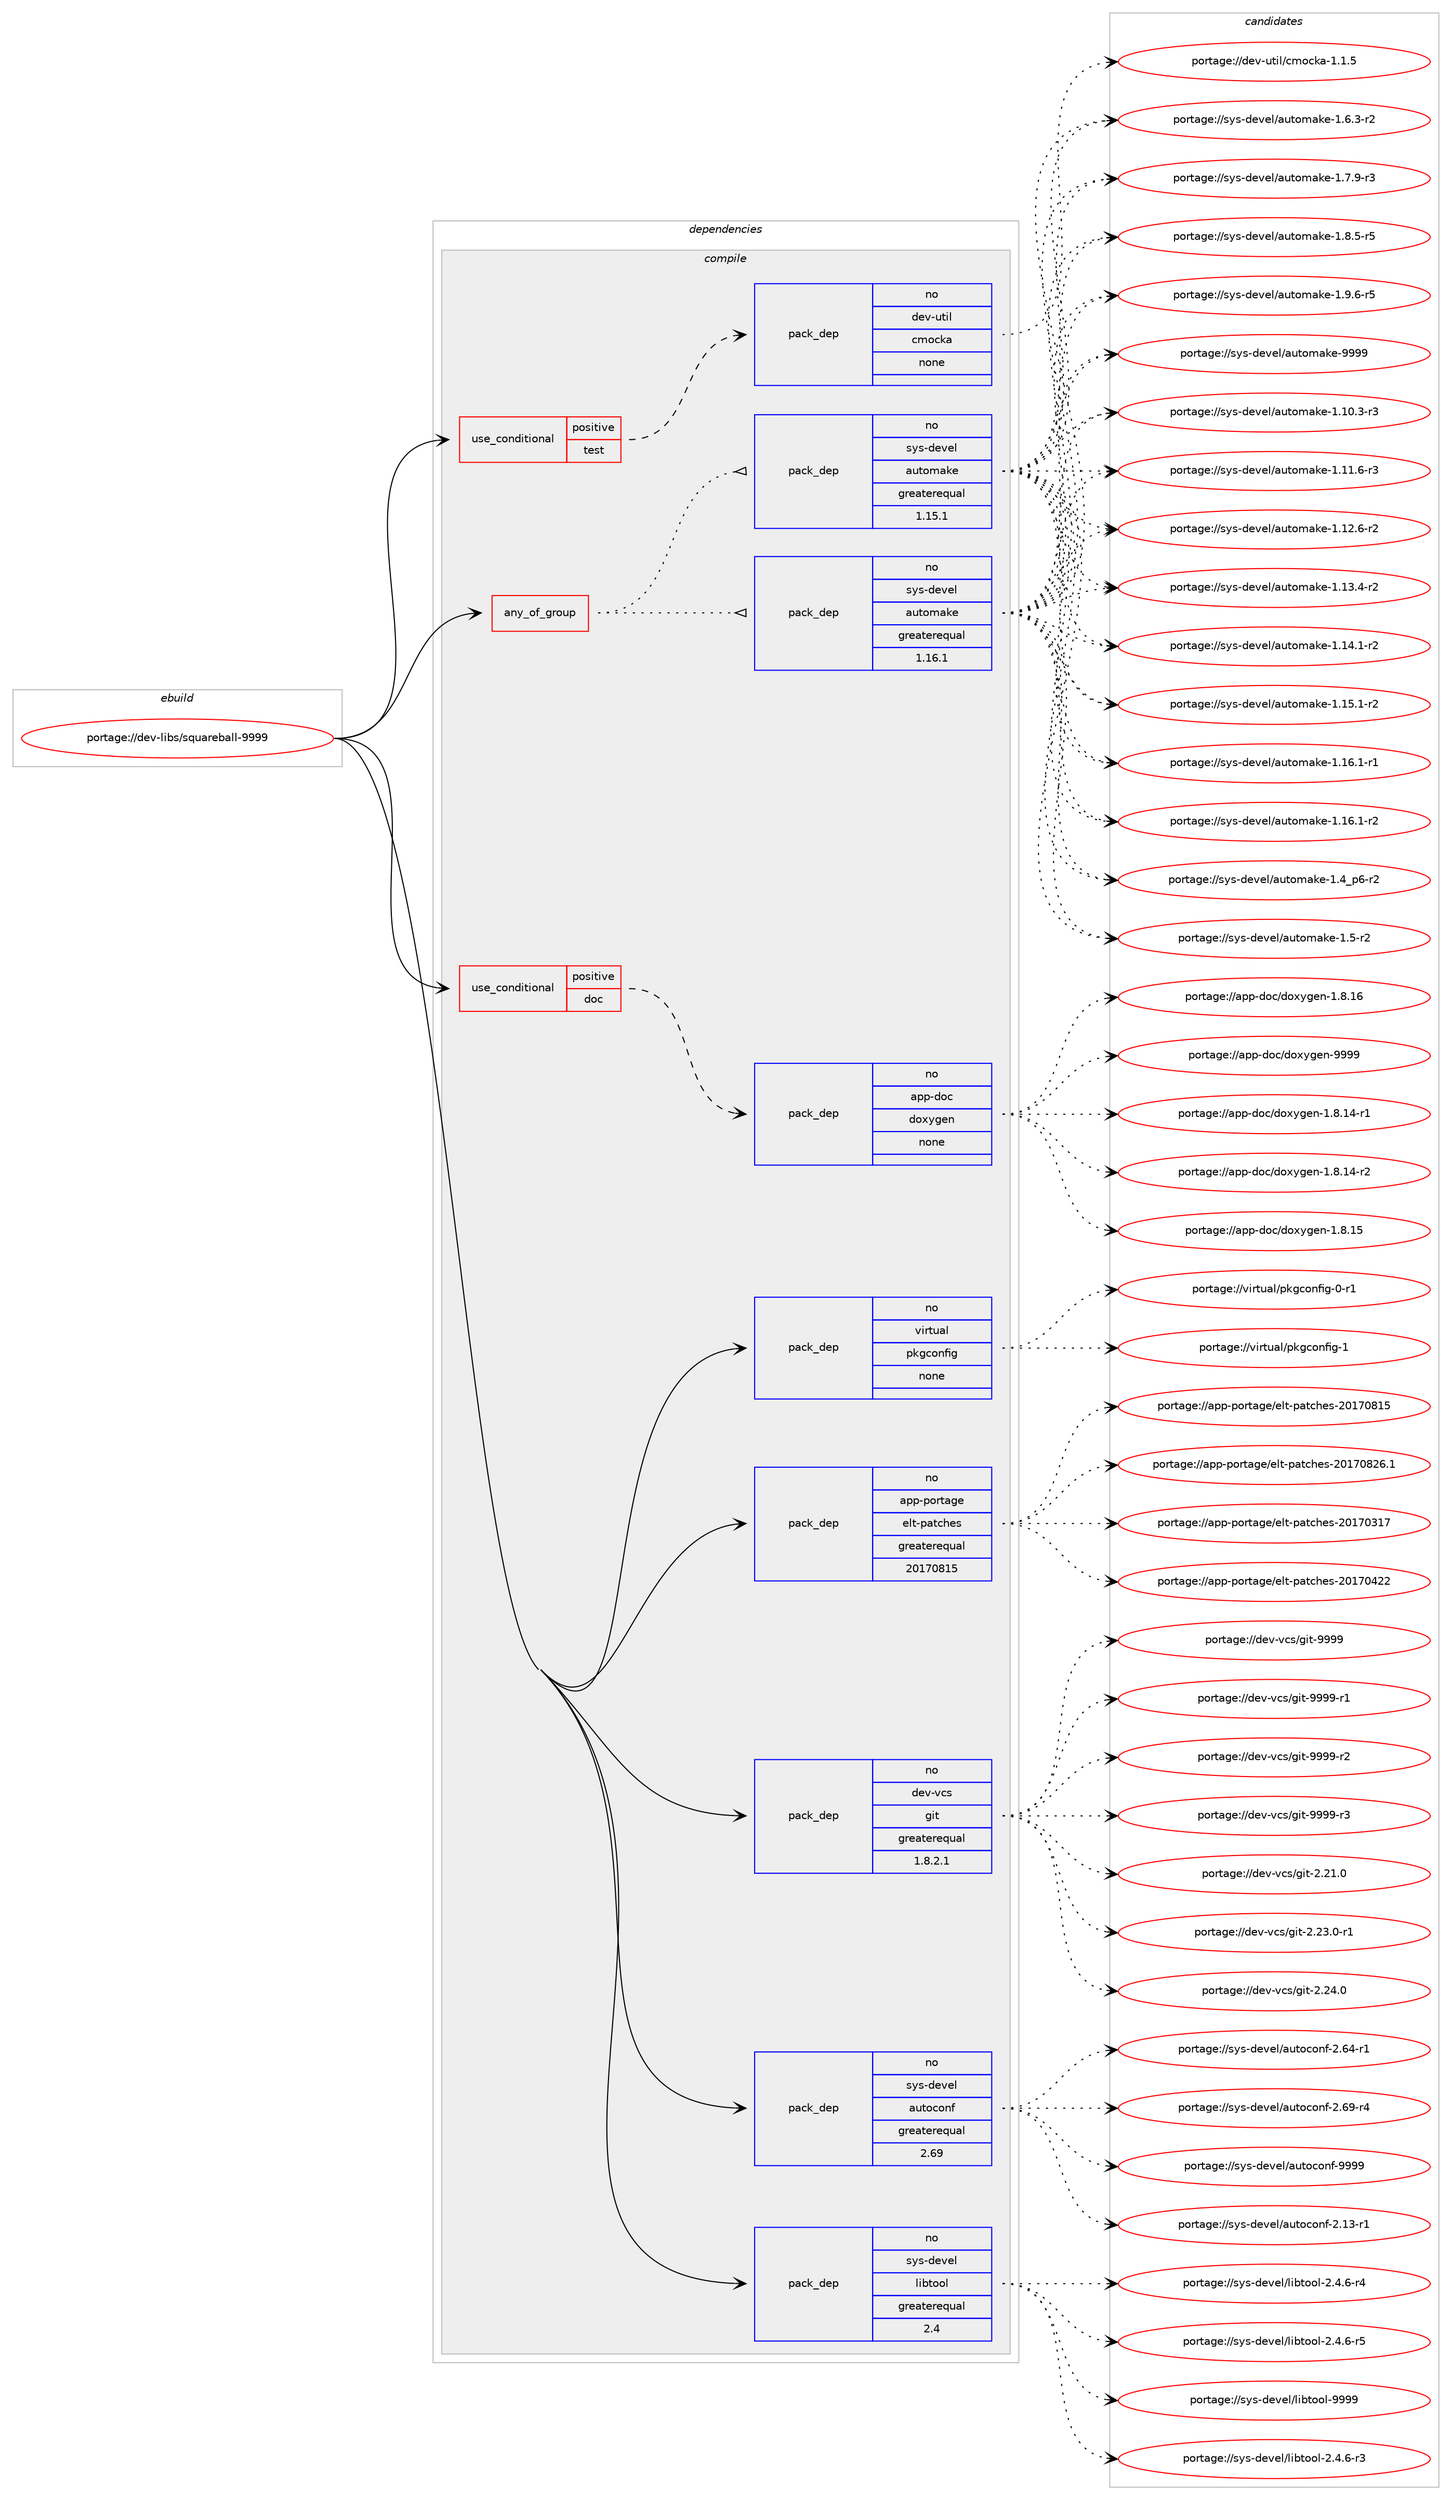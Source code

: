 digraph prolog {

# *************
# Graph options
# *************

newrank=true;
concentrate=true;
compound=true;
graph [rankdir=LR,fontname=Helvetica,fontsize=10,ranksep=1.5];#, ranksep=2.5, nodesep=0.2];
edge  [arrowhead=vee];
node  [fontname=Helvetica,fontsize=10];

# **********
# The ebuild
# **********

subgraph cluster_leftcol {
color=gray;
rank=same;
label=<<i>ebuild</i>>;
id [label="portage://dev-libs/squareball-9999", color=red, width=4, href="../dev-libs/squareball-9999.svg"];
}

# ****************
# The dependencies
# ****************

subgraph cluster_midcol {
color=gray;
label=<<i>dependencies</i>>;
subgraph cluster_compile {
fillcolor="#eeeeee";
style=filled;
label=<<i>compile</i>>;
subgraph any3052 {
dependency103995 [label=<<TABLE BORDER="0" CELLBORDER="1" CELLSPACING="0" CELLPADDING="4"><TR><TD CELLPADDING="10">any_of_group</TD></TR></TABLE>>, shape=none, color=red];subgraph pack79042 {
dependency103996 [label=<<TABLE BORDER="0" CELLBORDER="1" CELLSPACING="0" CELLPADDING="4" WIDTH="220"><TR><TD ROWSPAN="6" CELLPADDING="30">pack_dep</TD></TR><TR><TD WIDTH="110">no</TD></TR><TR><TD>sys-devel</TD></TR><TR><TD>automake</TD></TR><TR><TD>greaterequal</TD></TR><TR><TD>1.16.1</TD></TR></TABLE>>, shape=none, color=blue];
}
dependency103995:e -> dependency103996:w [weight=20,style="dotted",arrowhead="oinv"];
subgraph pack79043 {
dependency103997 [label=<<TABLE BORDER="0" CELLBORDER="1" CELLSPACING="0" CELLPADDING="4" WIDTH="220"><TR><TD ROWSPAN="6" CELLPADDING="30">pack_dep</TD></TR><TR><TD WIDTH="110">no</TD></TR><TR><TD>sys-devel</TD></TR><TR><TD>automake</TD></TR><TR><TD>greaterequal</TD></TR><TR><TD>1.15.1</TD></TR></TABLE>>, shape=none, color=blue];
}
dependency103995:e -> dependency103997:w [weight=20,style="dotted",arrowhead="oinv"];
}
id:e -> dependency103995:w [weight=20,style="solid",arrowhead="vee"];
subgraph cond21842 {
dependency103998 [label=<<TABLE BORDER="0" CELLBORDER="1" CELLSPACING="0" CELLPADDING="4"><TR><TD ROWSPAN="3" CELLPADDING="10">use_conditional</TD></TR><TR><TD>positive</TD></TR><TR><TD>doc</TD></TR></TABLE>>, shape=none, color=red];
subgraph pack79044 {
dependency103999 [label=<<TABLE BORDER="0" CELLBORDER="1" CELLSPACING="0" CELLPADDING="4" WIDTH="220"><TR><TD ROWSPAN="6" CELLPADDING="30">pack_dep</TD></TR><TR><TD WIDTH="110">no</TD></TR><TR><TD>app-doc</TD></TR><TR><TD>doxygen</TD></TR><TR><TD>none</TD></TR><TR><TD></TD></TR></TABLE>>, shape=none, color=blue];
}
dependency103998:e -> dependency103999:w [weight=20,style="dashed",arrowhead="vee"];
}
id:e -> dependency103998:w [weight=20,style="solid",arrowhead="vee"];
subgraph cond21843 {
dependency104000 [label=<<TABLE BORDER="0" CELLBORDER="1" CELLSPACING="0" CELLPADDING="4"><TR><TD ROWSPAN="3" CELLPADDING="10">use_conditional</TD></TR><TR><TD>positive</TD></TR><TR><TD>test</TD></TR></TABLE>>, shape=none, color=red];
subgraph pack79045 {
dependency104001 [label=<<TABLE BORDER="0" CELLBORDER="1" CELLSPACING="0" CELLPADDING="4" WIDTH="220"><TR><TD ROWSPAN="6" CELLPADDING="30">pack_dep</TD></TR><TR><TD WIDTH="110">no</TD></TR><TR><TD>dev-util</TD></TR><TR><TD>cmocka</TD></TR><TR><TD>none</TD></TR><TR><TD></TD></TR></TABLE>>, shape=none, color=blue];
}
dependency104000:e -> dependency104001:w [weight=20,style="dashed",arrowhead="vee"];
}
id:e -> dependency104000:w [weight=20,style="solid",arrowhead="vee"];
subgraph pack79046 {
dependency104002 [label=<<TABLE BORDER="0" CELLBORDER="1" CELLSPACING="0" CELLPADDING="4" WIDTH="220"><TR><TD ROWSPAN="6" CELLPADDING="30">pack_dep</TD></TR><TR><TD WIDTH="110">no</TD></TR><TR><TD>app-portage</TD></TR><TR><TD>elt-patches</TD></TR><TR><TD>greaterequal</TD></TR><TR><TD>20170815</TD></TR></TABLE>>, shape=none, color=blue];
}
id:e -> dependency104002:w [weight=20,style="solid",arrowhead="vee"];
subgraph pack79047 {
dependency104003 [label=<<TABLE BORDER="0" CELLBORDER="1" CELLSPACING="0" CELLPADDING="4" WIDTH="220"><TR><TD ROWSPAN="6" CELLPADDING="30">pack_dep</TD></TR><TR><TD WIDTH="110">no</TD></TR><TR><TD>dev-vcs</TD></TR><TR><TD>git</TD></TR><TR><TD>greaterequal</TD></TR><TR><TD>1.8.2.1</TD></TR></TABLE>>, shape=none, color=blue];
}
id:e -> dependency104003:w [weight=20,style="solid",arrowhead="vee"];
subgraph pack79048 {
dependency104004 [label=<<TABLE BORDER="0" CELLBORDER="1" CELLSPACING="0" CELLPADDING="4" WIDTH="220"><TR><TD ROWSPAN="6" CELLPADDING="30">pack_dep</TD></TR><TR><TD WIDTH="110">no</TD></TR><TR><TD>sys-devel</TD></TR><TR><TD>autoconf</TD></TR><TR><TD>greaterequal</TD></TR><TR><TD>2.69</TD></TR></TABLE>>, shape=none, color=blue];
}
id:e -> dependency104004:w [weight=20,style="solid",arrowhead="vee"];
subgraph pack79049 {
dependency104005 [label=<<TABLE BORDER="0" CELLBORDER="1" CELLSPACING="0" CELLPADDING="4" WIDTH="220"><TR><TD ROWSPAN="6" CELLPADDING="30">pack_dep</TD></TR><TR><TD WIDTH="110">no</TD></TR><TR><TD>sys-devel</TD></TR><TR><TD>libtool</TD></TR><TR><TD>greaterequal</TD></TR><TR><TD>2.4</TD></TR></TABLE>>, shape=none, color=blue];
}
id:e -> dependency104005:w [weight=20,style="solid",arrowhead="vee"];
subgraph pack79050 {
dependency104006 [label=<<TABLE BORDER="0" CELLBORDER="1" CELLSPACING="0" CELLPADDING="4" WIDTH="220"><TR><TD ROWSPAN="6" CELLPADDING="30">pack_dep</TD></TR><TR><TD WIDTH="110">no</TD></TR><TR><TD>virtual</TD></TR><TR><TD>pkgconfig</TD></TR><TR><TD>none</TD></TR><TR><TD></TD></TR></TABLE>>, shape=none, color=blue];
}
id:e -> dependency104006:w [weight=20,style="solid",arrowhead="vee"];
}
subgraph cluster_compileandrun {
fillcolor="#eeeeee";
style=filled;
label=<<i>compile and run</i>>;
}
subgraph cluster_run {
fillcolor="#eeeeee";
style=filled;
label=<<i>run</i>>;
}
}

# **************
# The candidates
# **************

subgraph cluster_choices {
rank=same;
color=gray;
label=<<i>candidates</i>>;

subgraph choice79042 {
color=black;
nodesep=1;
choiceportage11512111545100101118101108479711711611110997107101454946494846514511451 [label="portage://sys-devel/automake-1.10.3-r3", color=red, width=4,href="../sys-devel/automake-1.10.3-r3.svg"];
choiceportage11512111545100101118101108479711711611110997107101454946494946544511451 [label="portage://sys-devel/automake-1.11.6-r3", color=red, width=4,href="../sys-devel/automake-1.11.6-r3.svg"];
choiceportage11512111545100101118101108479711711611110997107101454946495046544511450 [label="portage://sys-devel/automake-1.12.6-r2", color=red, width=4,href="../sys-devel/automake-1.12.6-r2.svg"];
choiceportage11512111545100101118101108479711711611110997107101454946495146524511450 [label="portage://sys-devel/automake-1.13.4-r2", color=red, width=4,href="../sys-devel/automake-1.13.4-r2.svg"];
choiceportage11512111545100101118101108479711711611110997107101454946495246494511450 [label="portage://sys-devel/automake-1.14.1-r2", color=red, width=4,href="../sys-devel/automake-1.14.1-r2.svg"];
choiceportage11512111545100101118101108479711711611110997107101454946495346494511450 [label="portage://sys-devel/automake-1.15.1-r2", color=red, width=4,href="../sys-devel/automake-1.15.1-r2.svg"];
choiceportage11512111545100101118101108479711711611110997107101454946495446494511449 [label="portage://sys-devel/automake-1.16.1-r1", color=red, width=4,href="../sys-devel/automake-1.16.1-r1.svg"];
choiceportage11512111545100101118101108479711711611110997107101454946495446494511450 [label="portage://sys-devel/automake-1.16.1-r2", color=red, width=4,href="../sys-devel/automake-1.16.1-r2.svg"];
choiceportage115121115451001011181011084797117116111109971071014549465295112544511450 [label="portage://sys-devel/automake-1.4_p6-r2", color=red, width=4,href="../sys-devel/automake-1.4_p6-r2.svg"];
choiceportage11512111545100101118101108479711711611110997107101454946534511450 [label="portage://sys-devel/automake-1.5-r2", color=red, width=4,href="../sys-devel/automake-1.5-r2.svg"];
choiceportage115121115451001011181011084797117116111109971071014549465446514511450 [label="portage://sys-devel/automake-1.6.3-r2", color=red, width=4,href="../sys-devel/automake-1.6.3-r2.svg"];
choiceportage115121115451001011181011084797117116111109971071014549465546574511451 [label="portage://sys-devel/automake-1.7.9-r3", color=red, width=4,href="../sys-devel/automake-1.7.9-r3.svg"];
choiceportage115121115451001011181011084797117116111109971071014549465646534511453 [label="portage://sys-devel/automake-1.8.5-r5", color=red, width=4,href="../sys-devel/automake-1.8.5-r5.svg"];
choiceportage115121115451001011181011084797117116111109971071014549465746544511453 [label="portage://sys-devel/automake-1.9.6-r5", color=red, width=4,href="../sys-devel/automake-1.9.6-r5.svg"];
choiceportage115121115451001011181011084797117116111109971071014557575757 [label="portage://sys-devel/automake-9999", color=red, width=4,href="../sys-devel/automake-9999.svg"];
dependency103996:e -> choiceportage11512111545100101118101108479711711611110997107101454946494846514511451:w [style=dotted,weight="100"];
dependency103996:e -> choiceportage11512111545100101118101108479711711611110997107101454946494946544511451:w [style=dotted,weight="100"];
dependency103996:e -> choiceportage11512111545100101118101108479711711611110997107101454946495046544511450:w [style=dotted,weight="100"];
dependency103996:e -> choiceportage11512111545100101118101108479711711611110997107101454946495146524511450:w [style=dotted,weight="100"];
dependency103996:e -> choiceportage11512111545100101118101108479711711611110997107101454946495246494511450:w [style=dotted,weight="100"];
dependency103996:e -> choiceportage11512111545100101118101108479711711611110997107101454946495346494511450:w [style=dotted,weight="100"];
dependency103996:e -> choiceportage11512111545100101118101108479711711611110997107101454946495446494511449:w [style=dotted,weight="100"];
dependency103996:e -> choiceportage11512111545100101118101108479711711611110997107101454946495446494511450:w [style=dotted,weight="100"];
dependency103996:e -> choiceportage115121115451001011181011084797117116111109971071014549465295112544511450:w [style=dotted,weight="100"];
dependency103996:e -> choiceportage11512111545100101118101108479711711611110997107101454946534511450:w [style=dotted,weight="100"];
dependency103996:e -> choiceportage115121115451001011181011084797117116111109971071014549465446514511450:w [style=dotted,weight="100"];
dependency103996:e -> choiceportage115121115451001011181011084797117116111109971071014549465546574511451:w [style=dotted,weight="100"];
dependency103996:e -> choiceportage115121115451001011181011084797117116111109971071014549465646534511453:w [style=dotted,weight="100"];
dependency103996:e -> choiceportage115121115451001011181011084797117116111109971071014549465746544511453:w [style=dotted,weight="100"];
dependency103996:e -> choiceportage115121115451001011181011084797117116111109971071014557575757:w [style=dotted,weight="100"];
}
subgraph choice79043 {
color=black;
nodesep=1;
choiceportage11512111545100101118101108479711711611110997107101454946494846514511451 [label="portage://sys-devel/automake-1.10.3-r3", color=red, width=4,href="../sys-devel/automake-1.10.3-r3.svg"];
choiceportage11512111545100101118101108479711711611110997107101454946494946544511451 [label="portage://sys-devel/automake-1.11.6-r3", color=red, width=4,href="../sys-devel/automake-1.11.6-r3.svg"];
choiceportage11512111545100101118101108479711711611110997107101454946495046544511450 [label="portage://sys-devel/automake-1.12.6-r2", color=red, width=4,href="../sys-devel/automake-1.12.6-r2.svg"];
choiceportage11512111545100101118101108479711711611110997107101454946495146524511450 [label="portage://sys-devel/automake-1.13.4-r2", color=red, width=4,href="../sys-devel/automake-1.13.4-r2.svg"];
choiceportage11512111545100101118101108479711711611110997107101454946495246494511450 [label="portage://sys-devel/automake-1.14.1-r2", color=red, width=4,href="../sys-devel/automake-1.14.1-r2.svg"];
choiceportage11512111545100101118101108479711711611110997107101454946495346494511450 [label="portage://sys-devel/automake-1.15.1-r2", color=red, width=4,href="../sys-devel/automake-1.15.1-r2.svg"];
choiceportage11512111545100101118101108479711711611110997107101454946495446494511449 [label="portage://sys-devel/automake-1.16.1-r1", color=red, width=4,href="../sys-devel/automake-1.16.1-r1.svg"];
choiceportage11512111545100101118101108479711711611110997107101454946495446494511450 [label="portage://sys-devel/automake-1.16.1-r2", color=red, width=4,href="../sys-devel/automake-1.16.1-r2.svg"];
choiceportage115121115451001011181011084797117116111109971071014549465295112544511450 [label="portage://sys-devel/automake-1.4_p6-r2", color=red, width=4,href="../sys-devel/automake-1.4_p6-r2.svg"];
choiceportage11512111545100101118101108479711711611110997107101454946534511450 [label="portage://sys-devel/automake-1.5-r2", color=red, width=4,href="../sys-devel/automake-1.5-r2.svg"];
choiceportage115121115451001011181011084797117116111109971071014549465446514511450 [label="portage://sys-devel/automake-1.6.3-r2", color=red, width=4,href="../sys-devel/automake-1.6.3-r2.svg"];
choiceportage115121115451001011181011084797117116111109971071014549465546574511451 [label="portage://sys-devel/automake-1.7.9-r3", color=red, width=4,href="../sys-devel/automake-1.7.9-r3.svg"];
choiceportage115121115451001011181011084797117116111109971071014549465646534511453 [label="portage://sys-devel/automake-1.8.5-r5", color=red, width=4,href="../sys-devel/automake-1.8.5-r5.svg"];
choiceportage115121115451001011181011084797117116111109971071014549465746544511453 [label="portage://sys-devel/automake-1.9.6-r5", color=red, width=4,href="../sys-devel/automake-1.9.6-r5.svg"];
choiceportage115121115451001011181011084797117116111109971071014557575757 [label="portage://sys-devel/automake-9999", color=red, width=4,href="../sys-devel/automake-9999.svg"];
dependency103997:e -> choiceportage11512111545100101118101108479711711611110997107101454946494846514511451:w [style=dotted,weight="100"];
dependency103997:e -> choiceportage11512111545100101118101108479711711611110997107101454946494946544511451:w [style=dotted,weight="100"];
dependency103997:e -> choiceportage11512111545100101118101108479711711611110997107101454946495046544511450:w [style=dotted,weight="100"];
dependency103997:e -> choiceportage11512111545100101118101108479711711611110997107101454946495146524511450:w [style=dotted,weight="100"];
dependency103997:e -> choiceportage11512111545100101118101108479711711611110997107101454946495246494511450:w [style=dotted,weight="100"];
dependency103997:e -> choiceportage11512111545100101118101108479711711611110997107101454946495346494511450:w [style=dotted,weight="100"];
dependency103997:e -> choiceportage11512111545100101118101108479711711611110997107101454946495446494511449:w [style=dotted,weight="100"];
dependency103997:e -> choiceportage11512111545100101118101108479711711611110997107101454946495446494511450:w [style=dotted,weight="100"];
dependency103997:e -> choiceportage115121115451001011181011084797117116111109971071014549465295112544511450:w [style=dotted,weight="100"];
dependency103997:e -> choiceportage11512111545100101118101108479711711611110997107101454946534511450:w [style=dotted,weight="100"];
dependency103997:e -> choiceportage115121115451001011181011084797117116111109971071014549465446514511450:w [style=dotted,weight="100"];
dependency103997:e -> choiceportage115121115451001011181011084797117116111109971071014549465546574511451:w [style=dotted,weight="100"];
dependency103997:e -> choiceportage115121115451001011181011084797117116111109971071014549465646534511453:w [style=dotted,weight="100"];
dependency103997:e -> choiceportage115121115451001011181011084797117116111109971071014549465746544511453:w [style=dotted,weight="100"];
dependency103997:e -> choiceportage115121115451001011181011084797117116111109971071014557575757:w [style=dotted,weight="100"];
}
subgraph choice79044 {
color=black;
nodesep=1;
choiceportage97112112451001119947100111120121103101110454946564649524511449 [label="portage://app-doc/doxygen-1.8.14-r1", color=red, width=4,href="../app-doc/doxygen-1.8.14-r1.svg"];
choiceportage97112112451001119947100111120121103101110454946564649524511450 [label="portage://app-doc/doxygen-1.8.14-r2", color=red, width=4,href="../app-doc/doxygen-1.8.14-r2.svg"];
choiceportage9711211245100111994710011112012110310111045494656464953 [label="portage://app-doc/doxygen-1.8.15", color=red, width=4,href="../app-doc/doxygen-1.8.15.svg"];
choiceportage9711211245100111994710011112012110310111045494656464954 [label="portage://app-doc/doxygen-1.8.16", color=red, width=4,href="../app-doc/doxygen-1.8.16.svg"];
choiceportage971121124510011199471001111201211031011104557575757 [label="portage://app-doc/doxygen-9999", color=red, width=4,href="../app-doc/doxygen-9999.svg"];
dependency103999:e -> choiceportage97112112451001119947100111120121103101110454946564649524511449:w [style=dotted,weight="100"];
dependency103999:e -> choiceportage97112112451001119947100111120121103101110454946564649524511450:w [style=dotted,weight="100"];
dependency103999:e -> choiceportage9711211245100111994710011112012110310111045494656464953:w [style=dotted,weight="100"];
dependency103999:e -> choiceportage9711211245100111994710011112012110310111045494656464954:w [style=dotted,weight="100"];
dependency103999:e -> choiceportage971121124510011199471001111201211031011104557575757:w [style=dotted,weight="100"];
}
subgraph choice79045 {
color=black;
nodesep=1;
choiceportage1001011184511711610510847991091119910797454946494653 [label="portage://dev-util/cmocka-1.1.5", color=red, width=4,href="../dev-util/cmocka-1.1.5.svg"];
dependency104001:e -> choiceportage1001011184511711610510847991091119910797454946494653:w [style=dotted,weight="100"];
}
subgraph choice79046 {
color=black;
nodesep=1;
choiceportage97112112451121111141169710310147101108116451129711699104101115455048495548514955 [label="portage://app-portage/elt-patches-20170317", color=red, width=4,href="../app-portage/elt-patches-20170317.svg"];
choiceportage97112112451121111141169710310147101108116451129711699104101115455048495548525050 [label="portage://app-portage/elt-patches-20170422", color=red, width=4,href="../app-portage/elt-patches-20170422.svg"];
choiceportage97112112451121111141169710310147101108116451129711699104101115455048495548564953 [label="portage://app-portage/elt-patches-20170815", color=red, width=4,href="../app-portage/elt-patches-20170815.svg"];
choiceportage971121124511211111411697103101471011081164511297116991041011154550484955485650544649 [label="portage://app-portage/elt-patches-20170826.1", color=red, width=4,href="../app-portage/elt-patches-20170826.1.svg"];
dependency104002:e -> choiceportage97112112451121111141169710310147101108116451129711699104101115455048495548514955:w [style=dotted,weight="100"];
dependency104002:e -> choiceportage97112112451121111141169710310147101108116451129711699104101115455048495548525050:w [style=dotted,weight="100"];
dependency104002:e -> choiceportage97112112451121111141169710310147101108116451129711699104101115455048495548564953:w [style=dotted,weight="100"];
dependency104002:e -> choiceportage971121124511211111411697103101471011081164511297116991041011154550484955485650544649:w [style=dotted,weight="100"];
}
subgraph choice79047 {
color=black;
nodesep=1;
choiceportage10010111845118991154710310511645504650494648 [label="portage://dev-vcs/git-2.21.0", color=red, width=4,href="../dev-vcs/git-2.21.0.svg"];
choiceportage100101118451189911547103105116455046505146484511449 [label="portage://dev-vcs/git-2.23.0-r1", color=red, width=4,href="../dev-vcs/git-2.23.0-r1.svg"];
choiceportage10010111845118991154710310511645504650524648 [label="portage://dev-vcs/git-2.24.0", color=red, width=4,href="../dev-vcs/git-2.24.0.svg"];
choiceportage1001011184511899115471031051164557575757 [label="portage://dev-vcs/git-9999", color=red, width=4,href="../dev-vcs/git-9999.svg"];
choiceportage10010111845118991154710310511645575757574511449 [label="portage://dev-vcs/git-9999-r1", color=red, width=4,href="../dev-vcs/git-9999-r1.svg"];
choiceportage10010111845118991154710310511645575757574511450 [label="portage://dev-vcs/git-9999-r2", color=red, width=4,href="../dev-vcs/git-9999-r2.svg"];
choiceportage10010111845118991154710310511645575757574511451 [label="portage://dev-vcs/git-9999-r3", color=red, width=4,href="../dev-vcs/git-9999-r3.svg"];
dependency104003:e -> choiceportage10010111845118991154710310511645504650494648:w [style=dotted,weight="100"];
dependency104003:e -> choiceportage100101118451189911547103105116455046505146484511449:w [style=dotted,weight="100"];
dependency104003:e -> choiceportage10010111845118991154710310511645504650524648:w [style=dotted,weight="100"];
dependency104003:e -> choiceportage1001011184511899115471031051164557575757:w [style=dotted,weight="100"];
dependency104003:e -> choiceportage10010111845118991154710310511645575757574511449:w [style=dotted,weight="100"];
dependency104003:e -> choiceportage10010111845118991154710310511645575757574511450:w [style=dotted,weight="100"];
dependency104003:e -> choiceportage10010111845118991154710310511645575757574511451:w [style=dotted,weight="100"];
}
subgraph choice79048 {
color=black;
nodesep=1;
choiceportage1151211154510010111810110847971171161119911111010245504649514511449 [label="portage://sys-devel/autoconf-2.13-r1", color=red, width=4,href="../sys-devel/autoconf-2.13-r1.svg"];
choiceportage1151211154510010111810110847971171161119911111010245504654524511449 [label="portage://sys-devel/autoconf-2.64-r1", color=red, width=4,href="../sys-devel/autoconf-2.64-r1.svg"];
choiceportage1151211154510010111810110847971171161119911111010245504654574511452 [label="portage://sys-devel/autoconf-2.69-r4", color=red, width=4,href="../sys-devel/autoconf-2.69-r4.svg"];
choiceportage115121115451001011181011084797117116111991111101024557575757 [label="portage://sys-devel/autoconf-9999", color=red, width=4,href="../sys-devel/autoconf-9999.svg"];
dependency104004:e -> choiceportage1151211154510010111810110847971171161119911111010245504649514511449:w [style=dotted,weight="100"];
dependency104004:e -> choiceportage1151211154510010111810110847971171161119911111010245504654524511449:w [style=dotted,weight="100"];
dependency104004:e -> choiceportage1151211154510010111810110847971171161119911111010245504654574511452:w [style=dotted,weight="100"];
dependency104004:e -> choiceportage115121115451001011181011084797117116111991111101024557575757:w [style=dotted,weight="100"];
}
subgraph choice79049 {
color=black;
nodesep=1;
choiceportage1151211154510010111810110847108105981161111111084550465246544511451 [label="portage://sys-devel/libtool-2.4.6-r3", color=red, width=4,href="../sys-devel/libtool-2.4.6-r3.svg"];
choiceportage1151211154510010111810110847108105981161111111084550465246544511452 [label="portage://sys-devel/libtool-2.4.6-r4", color=red, width=4,href="../sys-devel/libtool-2.4.6-r4.svg"];
choiceportage1151211154510010111810110847108105981161111111084550465246544511453 [label="portage://sys-devel/libtool-2.4.6-r5", color=red, width=4,href="../sys-devel/libtool-2.4.6-r5.svg"];
choiceportage1151211154510010111810110847108105981161111111084557575757 [label="portage://sys-devel/libtool-9999", color=red, width=4,href="../sys-devel/libtool-9999.svg"];
dependency104005:e -> choiceportage1151211154510010111810110847108105981161111111084550465246544511451:w [style=dotted,weight="100"];
dependency104005:e -> choiceportage1151211154510010111810110847108105981161111111084550465246544511452:w [style=dotted,weight="100"];
dependency104005:e -> choiceportage1151211154510010111810110847108105981161111111084550465246544511453:w [style=dotted,weight="100"];
dependency104005:e -> choiceportage1151211154510010111810110847108105981161111111084557575757:w [style=dotted,weight="100"];
}
subgraph choice79050 {
color=black;
nodesep=1;
choiceportage11810511411611797108471121071039911111010210510345484511449 [label="portage://virtual/pkgconfig-0-r1", color=red, width=4,href="../virtual/pkgconfig-0-r1.svg"];
choiceportage1181051141161179710847112107103991111101021051034549 [label="portage://virtual/pkgconfig-1", color=red, width=4,href="../virtual/pkgconfig-1.svg"];
dependency104006:e -> choiceportage11810511411611797108471121071039911111010210510345484511449:w [style=dotted,weight="100"];
dependency104006:e -> choiceportage1181051141161179710847112107103991111101021051034549:w [style=dotted,weight="100"];
}
}

}

